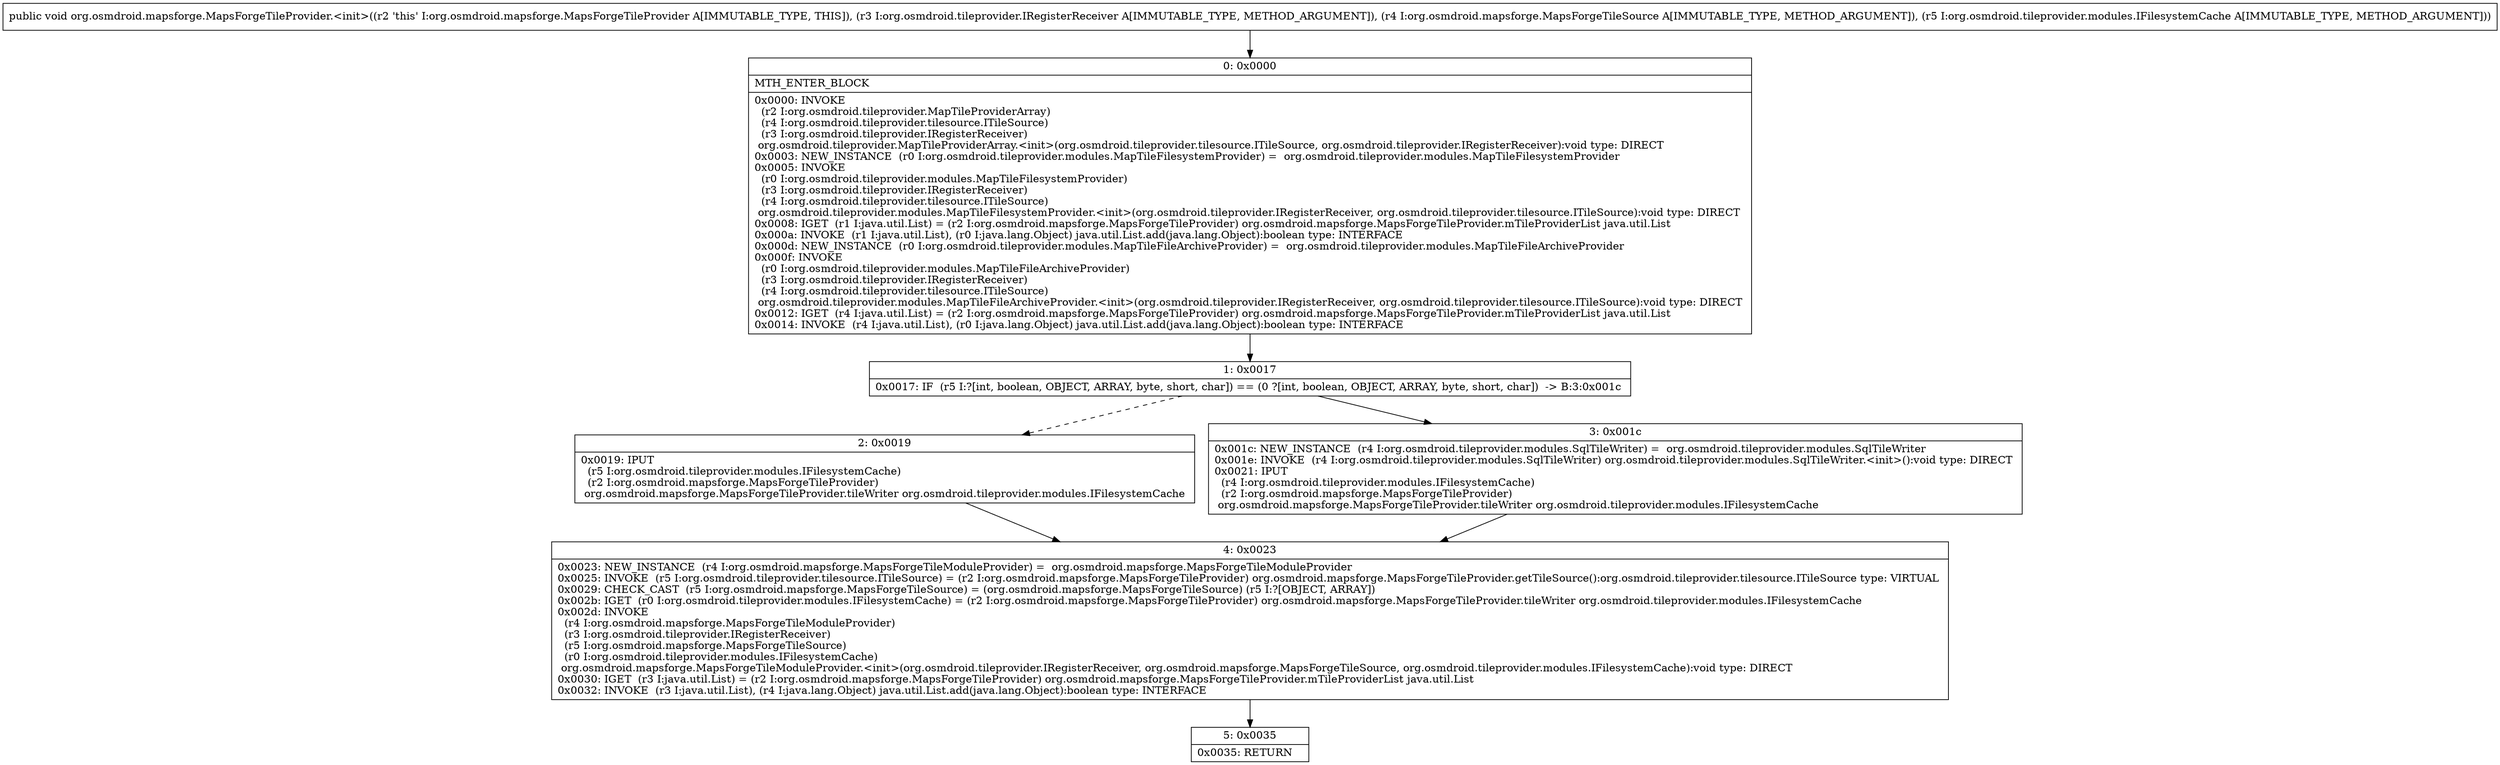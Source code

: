 digraph "CFG fororg.osmdroid.mapsforge.MapsForgeTileProvider.\<init\>(Lorg\/osmdroid\/tileprovider\/IRegisterReceiver;Lorg\/osmdroid\/mapsforge\/MapsForgeTileSource;Lorg\/osmdroid\/tileprovider\/modules\/IFilesystemCache;)V" {
Node_0 [shape=record,label="{0\:\ 0x0000|MTH_ENTER_BLOCK\l|0x0000: INVOKE  \l  (r2 I:org.osmdroid.tileprovider.MapTileProviderArray)\l  (r4 I:org.osmdroid.tileprovider.tilesource.ITileSource)\l  (r3 I:org.osmdroid.tileprovider.IRegisterReceiver)\l org.osmdroid.tileprovider.MapTileProviderArray.\<init\>(org.osmdroid.tileprovider.tilesource.ITileSource, org.osmdroid.tileprovider.IRegisterReceiver):void type: DIRECT \l0x0003: NEW_INSTANCE  (r0 I:org.osmdroid.tileprovider.modules.MapTileFilesystemProvider) =  org.osmdroid.tileprovider.modules.MapTileFilesystemProvider \l0x0005: INVOKE  \l  (r0 I:org.osmdroid.tileprovider.modules.MapTileFilesystemProvider)\l  (r3 I:org.osmdroid.tileprovider.IRegisterReceiver)\l  (r4 I:org.osmdroid.tileprovider.tilesource.ITileSource)\l org.osmdroid.tileprovider.modules.MapTileFilesystemProvider.\<init\>(org.osmdroid.tileprovider.IRegisterReceiver, org.osmdroid.tileprovider.tilesource.ITileSource):void type: DIRECT \l0x0008: IGET  (r1 I:java.util.List) = (r2 I:org.osmdroid.mapsforge.MapsForgeTileProvider) org.osmdroid.mapsforge.MapsForgeTileProvider.mTileProviderList java.util.List \l0x000a: INVOKE  (r1 I:java.util.List), (r0 I:java.lang.Object) java.util.List.add(java.lang.Object):boolean type: INTERFACE \l0x000d: NEW_INSTANCE  (r0 I:org.osmdroid.tileprovider.modules.MapTileFileArchiveProvider) =  org.osmdroid.tileprovider.modules.MapTileFileArchiveProvider \l0x000f: INVOKE  \l  (r0 I:org.osmdroid.tileprovider.modules.MapTileFileArchiveProvider)\l  (r3 I:org.osmdroid.tileprovider.IRegisterReceiver)\l  (r4 I:org.osmdroid.tileprovider.tilesource.ITileSource)\l org.osmdroid.tileprovider.modules.MapTileFileArchiveProvider.\<init\>(org.osmdroid.tileprovider.IRegisterReceiver, org.osmdroid.tileprovider.tilesource.ITileSource):void type: DIRECT \l0x0012: IGET  (r4 I:java.util.List) = (r2 I:org.osmdroid.mapsforge.MapsForgeTileProvider) org.osmdroid.mapsforge.MapsForgeTileProvider.mTileProviderList java.util.List \l0x0014: INVOKE  (r4 I:java.util.List), (r0 I:java.lang.Object) java.util.List.add(java.lang.Object):boolean type: INTERFACE \l}"];
Node_1 [shape=record,label="{1\:\ 0x0017|0x0017: IF  (r5 I:?[int, boolean, OBJECT, ARRAY, byte, short, char]) == (0 ?[int, boolean, OBJECT, ARRAY, byte, short, char])  \-\> B:3:0x001c \l}"];
Node_2 [shape=record,label="{2\:\ 0x0019|0x0019: IPUT  \l  (r5 I:org.osmdroid.tileprovider.modules.IFilesystemCache)\l  (r2 I:org.osmdroid.mapsforge.MapsForgeTileProvider)\l org.osmdroid.mapsforge.MapsForgeTileProvider.tileWriter org.osmdroid.tileprovider.modules.IFilesystemCache \l}"];
Node_3 [shape=record,label="{3\:\ 0x001c|0x001c: NEW_INSTANCE  (r4 I:org.osmdroid.tileprovider.modules.SqlTileWriter) =  org.osmdroid.tileprovider.modules.SqlTileWriter \l0x001e: INVOKE  (r4 I:org.osmdroid.tileprovider.modules.SqlTileWriter) org.osmdroid.tileprovider.modules.SqlTileWriter.\<init\>():void type: DIRECT \l0x0021: IPUT  \l  (r4 I:org.osmdroid.tileprovider.modules.IFilesystemCache)\l  (r2 I:org.osmdroid.mapsforge.MapsForgeTileProvider)\l org.osmdroid.mapsforge.MapsForgeTileProvider.tileWriter org.osmdroid.tileprovider.modules.IFilesystemCache \l}"];
Node_4 [shape=record,label="{4\:\ 0x0023|0x0023: NEW_INSTANCE  (r4 I:org.osmdroid.mapsforge.MapsForgeTileModuleProvider) =  org.osmdroid.mapsforge.MapsForgeTileModuleProvider \l0x0025: INVOKE  (r5 I:org.osmdroid.tileprovider.tilesource.ITileSource) = (r2 I:org.osmdroid.mapsforge.MapsForgeTileProvider) org.osmdroid.mapsforge.MapsForgeTileProvider.getTileSource():org.osmdroid.tileprovider.tilesource.ITileSource type: VIRTUAL \l0x0029: CHECK_CAST  (r5 I:org.osmdroid.mapsforge.MapsForgeTileSource) = (org.osmdroid.mapsforge.MapsForgeTileSource) (r5 I:?[OBJECT, ARRAY]) \l0x002b: IGET  (r0 I:org.osmdroid.tileprovider.modules.IFilesystemCache) = (r2 I:org.osmdroid.mapsforge.MapsForgeTileProvider) org.osmdroid.mapsforge.MapsForgeTileProvider.tileWriter org.osmdroid.tileprovider.modules.IFilesystemCache \l0x002d: INVOKE  \l  (r4 I:org.osmdroid.mapsforge.MapsForgeTileModuleProvider)\l  (r3 I:org.osmdroid.tileprovider.IRegisterReceiver)\l  (r5 I:org.osmdroid.mapsforge.MapsForgeTileSource)\l  (r0 I:org.osmdroid.tileprovider.modules.IFilesystemCache)\l org.osmdroid.mapsforge.MapsForgeTileModuleProvider.\<init\>(org.osmdroid.tileprovider.IRegisterReceiver, org.osmdroid.mapsforge.MapsForgeTileSource, org.osmdroid.tileprovider.modules.IFilesystemCache):void type: DIRECT \l0x0030: IGET  (r3 I:java.util.List) = (r2 I:org.osmdroid.mapsforge.MapsForgeTileProvider) org.osmdroid.mapsforge.MapsForgeTileProvider.mTileProviderList java.util.List \l0x0032: INVOKE  (r3 I:java.util.List), (r4 I:java.lang.Object) java.util.List.add(java.lang.Object):boolean type: INTERFACE \l}"];
Node_5 [shape=record,label="{5\:\ 0x0035|0x0035: RETURN   \l}"];
MethodNode[shape=record,label="{public void org.osmdroid.mapsforge.MapsForgeTileProvider.\<init\>((r2 'this' I:org.osmdroid.mapsforge.MapsForgeTileProvider A[IMMUTABLE_TYPE, THIS]), (r3 I:org.osmdroid.tileprovider.IRegisterReceiver A[IMMUTABLE_TYPE, METHOD_ARGUMENT]), (r4 I:org.osmdroid.mapsforge.MapsForgeTileSource A[IMMUTABLE_TYPE, METHOD_ARGUMENT]), (r5 I:org.osmdroid.tileprovider.modules.IFilesystemCache A[IMMUTABLE_TYPE, METHOD_ARGUMENT])) }"];
MethodNode -> Node_0;
Node_0 -> Node_1;
Node_1 -> Node_2[style=dashed];
Node_1 -> Node_3;
Node_2 -> Node_4;
Node_3 -> Node_4;
Node_4 -> Node_5;
}

